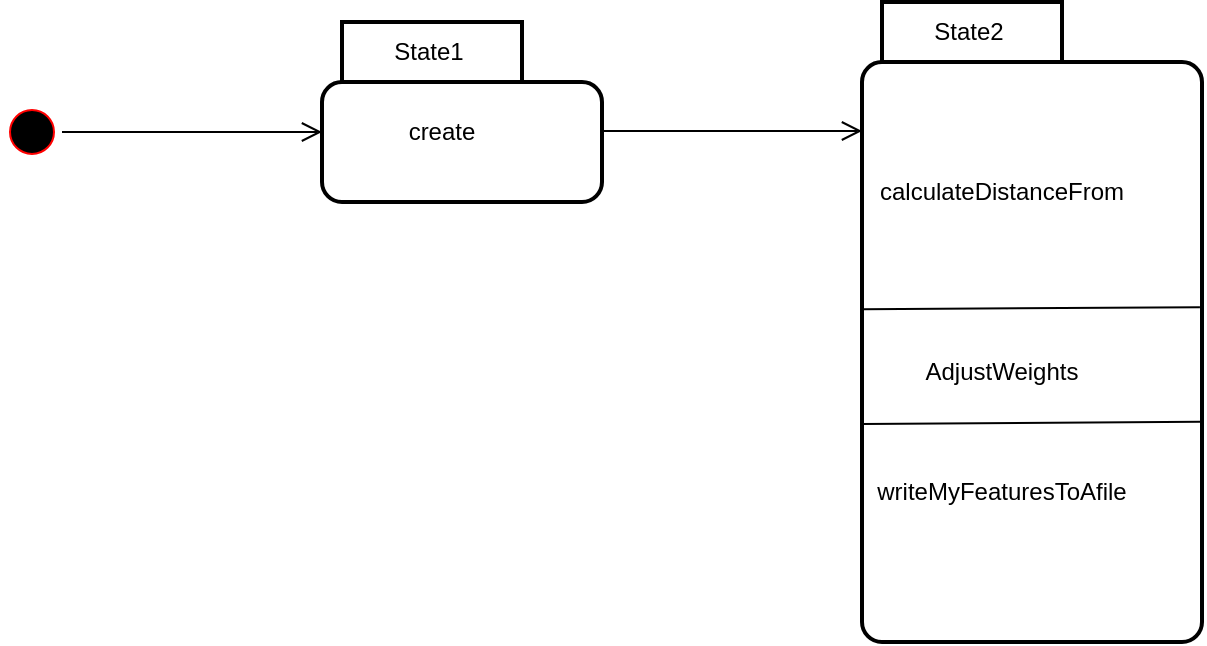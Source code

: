 <mxfile version="15.7.4" type="github">
  <diagram id="F2uZlvy4hfClbj3k6jfk" name="Page-1">
    <mxGraphModel dx="1038" dy="537" grid="1" gridSize="10" guides="1" tooltips="1" connect="1" arrows="1" fold="1" page="1" pageScale="1" pageWidth="827" pageHeight="1169" math="0" shadow="0">
      <root>
        <mxCell id="0" />
        <mxCell id="1" parent="0" />
        <mxCell id="ESeuDQJYDt2gdoZuYAMs-1" value="" style="ellipse;html=1;shape=startState;fillColor=#000000;strokeColor=#ff0000;" vertex="1" parent="1">
          <mxGeometry x="40" y="120" width="30" height="30" as="geometry" />
        </mxCell>
        <mxCell id="ESeuDQJYDt2gdoZuYAMs-2" value="" style="edgeStyle=orthogonalEdgeStyle;html=1;verticalAlign=bottom;endArrow=open;endSize=8;strokeColor=#000000;rounded=0;" edge="1" source="ESeuDQJYDt2gdoZuYAMs-1" parent="1">
          <mxGeometry relative="1" as="geometry">
            <mxPoint x="200" y="135" as="targetPoint" />
          </mxGeometry>
        </mxCell>
        <mxCell id="ESeuDQJYDt2gdoZuYAMs-4" value="State1" style="shape=folder;align=center;verticalAlign=middle;fontStyle=0;tabWidth=100;tabHeight=30;tabPosition=left;html=1;boundedLbl=1;labelInHeader=1;rounded=1;absoluteArcSize=1;arcSize=10;strokeWidth=2;" vertex="1" parent="1">
          <mxGeometry x="200" y="80" width="140" height="90" as="geometry" />
        </mxCell>
        <mxCell id="ESeuDQJYDt2gdoZuYAMs-5" value="create" style="text;html=1;strokeColor=none;fillColor=none;align=center;verticalAlign=middle;whiteSpace=wrap;rounded=0;" vertex="1" parent="1">
          <mxGeometry x="230" y="120" width="60" height="30" as="geometry" />
        </mxCell>
        <mxCell id="ESeuDQJYDt2gdoZuYAMs-6" value="" style="edgeStyle=orthogonalEdgeStyle;html=1;verticalAlign=bottom;endArrow=open;endSize=8;strokeColor=#000000;rounded=0;" edge="1" parent="1">
          <mxGeometry relative="1" as="geometry">
            <mxPoint x="470" y="134.5" as="targetPoint" />
            <mxPoint x="340" y="134.5" as="sourcePoint" />
          </mxGeometry>
        </mxCell>
        <mxCell id="ESeuDQJYDt2gdoZuYAMs-7" value="State2" style="shape=folder;align=center;verticalAlign=middle;fontStyle=0;tabWidth=100;tabHeight=30;tabPosition=left;html=1;boundedLbl=1;labelInHeader=1;rounded=1;absoluteArcSize=1;arcSize=10;strokeWidth=2;" vertex="1" parent="1">
          <mxGeometry x="470" y="70" width="170" height="320" as="geometry" />
        </mxCell>
        <mxCell id="ESeuDQJYDt2gdoZuYAMs-8" value="" style="endArrow=none;html=1;rounded=0;strokeColor=#000000;exitX=0;exitY=0.48;exitDx=0;exitDy=0;exitPerimeter=0;entryX=0.994;entryY=0.477;entryDx=0;entryDy=0;entryPerimeter=0;" edge="1" parent="1" source="ESeuDQJYDt2gdoZuYAMs-7" target="ESeuDQJYDt2gdoZuYAMs-7">
          <mxGeometry width="50" height="50" relative="1" as="geometry">
            <mxPoint x="470" y="250" as="sourcePoint" />
            <mxPoint x="520" y="200" as="targetPoint" />
          </mxGeometry>
        </mxCell>
        <mxCell id="ESeuDQJYDt2gdoZuYAMs-9" value="calculateDistanceFrom" style="text;html=1;strokeColor=none;fillColor=none;align=center;verticalAlign=middle;whiteSpace=wrap;rounded=0;" vertex="1" parent="1">
          <mxGeometry x="485" y="150" width="110" height="30" as="geometry" />
        </mxCell>
        <mxCell id="ESeuDQJYDt2gdoZuYAMs-10" value="AdjustWeights" style="text;html=1;strokeColor=none;fillColor=none;align=center;verticalAlign=middle;whiteSpace=wrap;rounded=0;" vertex="1" parent="1">
          <mxGeometry x="485" y="240" width="110" height="30" as="geometry" />
        </mxCell>
        <mxCell id="ESeuDQJYDt2gdoZuYAMs-11" value="" style="endArrow=none;html=1;rounded=0;strokeColor=#000000;exitX=0;exitY=0.48;exitDx=0;exitDy=0;exitPerimeter=0;entryX=0.998;entryY=0.656;entryDx=0;entryDy=0;entryPerimeter=0;" edge="1" parent="1" target="ESeuDQJYDt2gdoZuYAMs-7">
          <mxGeometry width="50" height="50" relative="1" as="geometry">
            <mxPoint x="470" y="280.96" as="sourcePoint" />
            <mxPoint x="609.16" y="280" as="targetPoint" />
          </mxGeometry>
        </mxCell>
        <mxCell id="ESeuDQJYDt2gdoZuYAMs-12" value="writeMyFeaturesToAfile" style="text;html=1;strokeColor=none;fillColor=none;align=center;verticalAlign=middle;whiteSpace=wrap;rounded=0;" vertex="1" parent="1">
          <mxGeometry x="485" y="300" width="110" height="30" as="geometry" />
        </mxCell>
      </root>
    </mxGraphModel>
  </diagram>
</mxfile>
